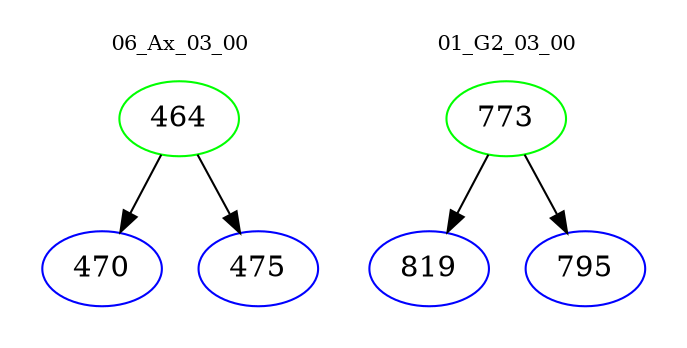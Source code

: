 digraph{
subgraph cluster_0 {
color = white
label = "06_Ax_03_00";
fontsize=10;
T0_464 [label="464", color="green"]
T0_464 -> T0_470 [color="black"]
T0_470 [label="470", color="blue"]
T0_464 -> T0_475 [color="black"]
T0_475 [label="475", color="blue"]
}
subgraph cluster_1 {
color = white
label = "01_G2_03_00";
fontsize=10;
T1_773 [label="773", color="green"]
T1_773 -> T1_819 [color="black"]
T1_819 [label="819", color="blue"]
T1_773 -> T1_795 [color="black"]
T1_795 [label="795", color="blue"]
}
}
